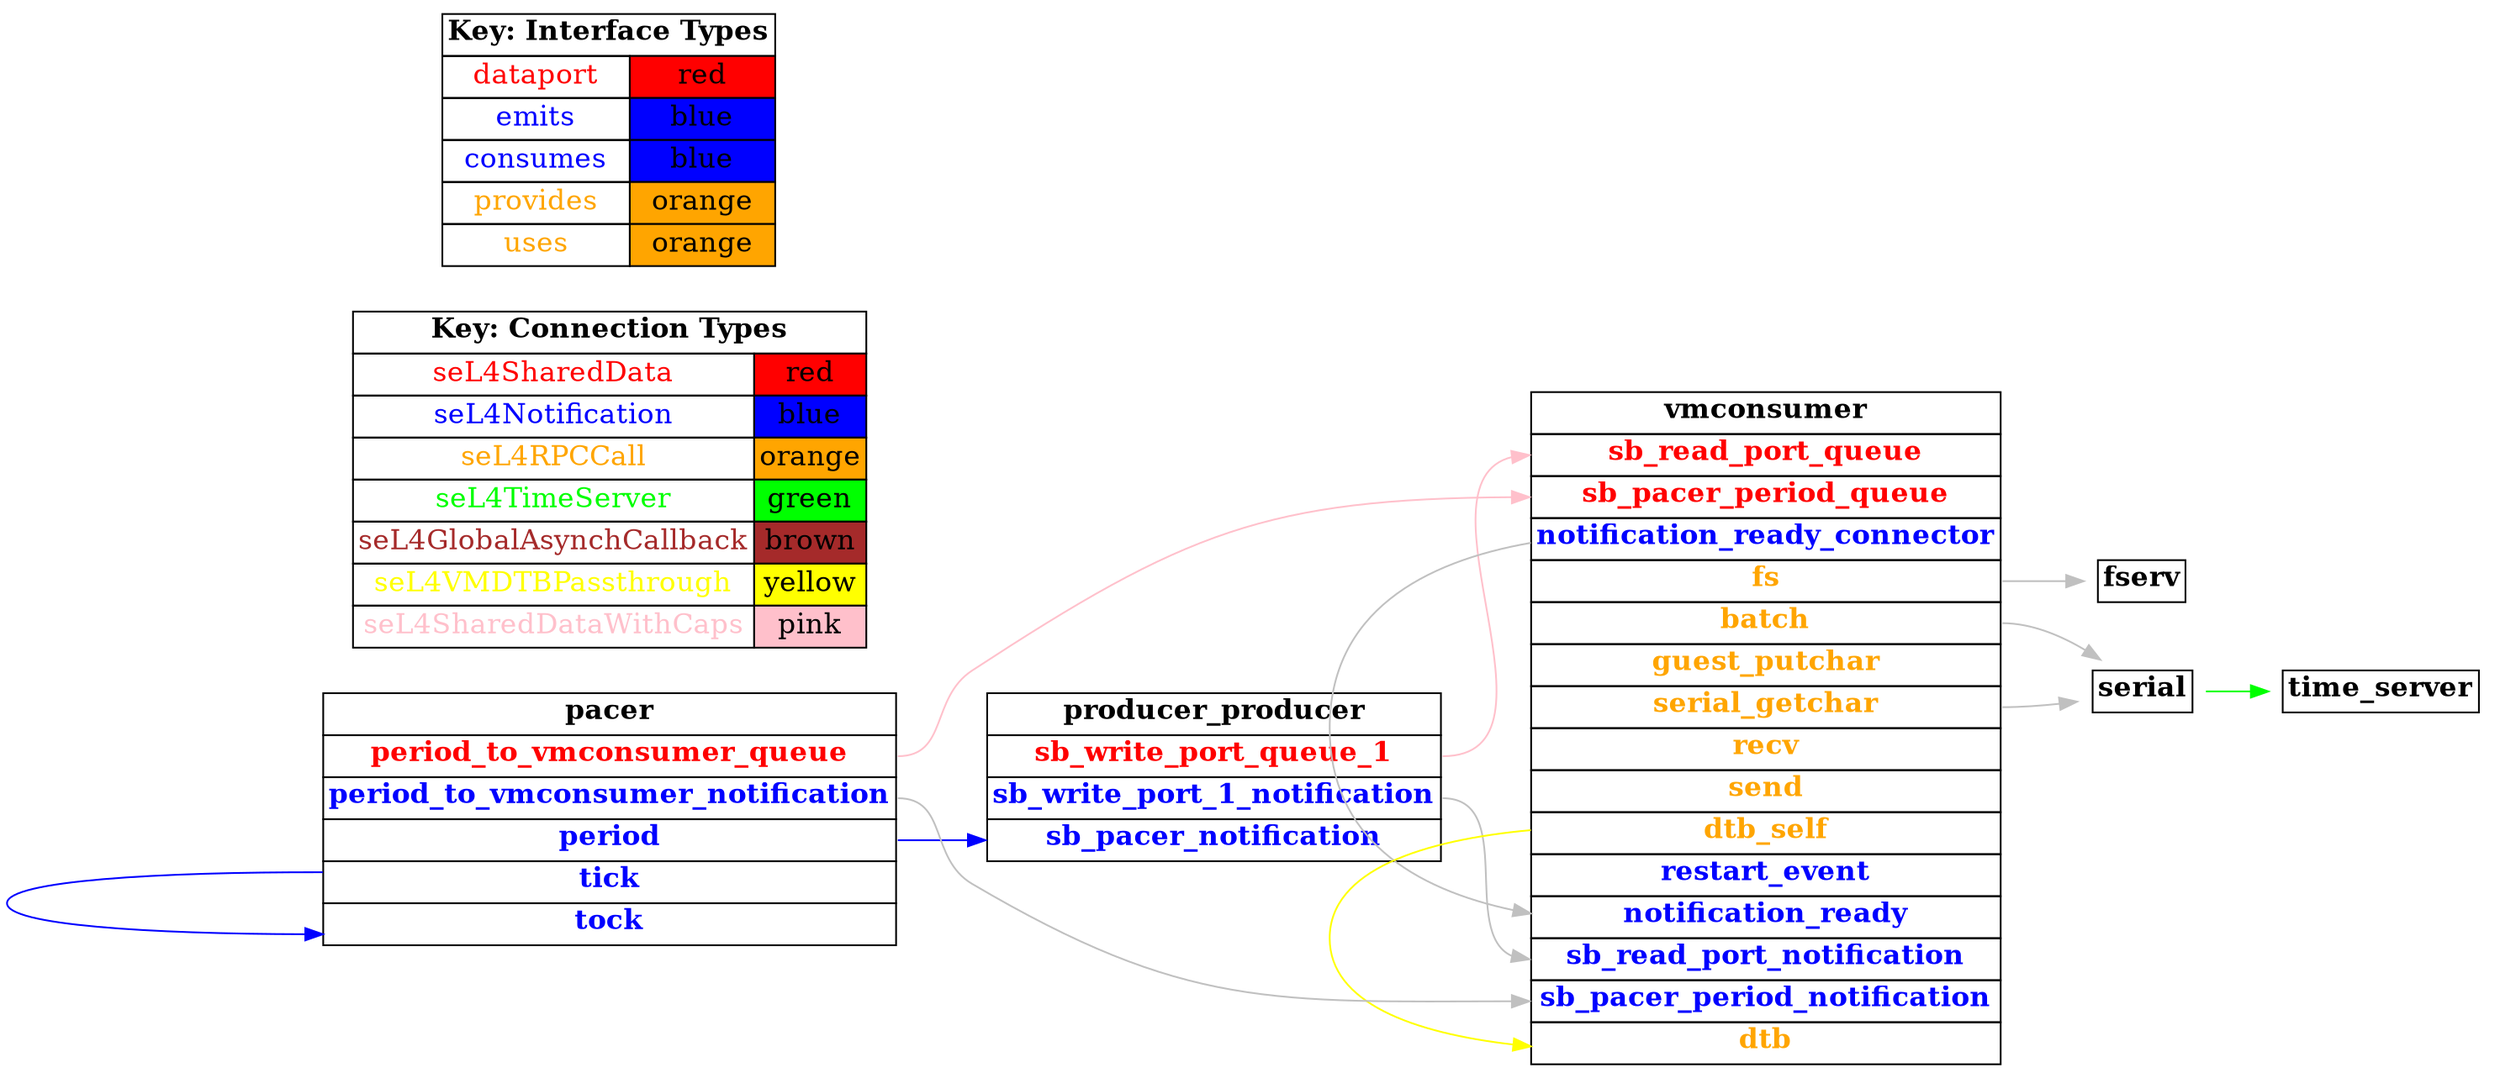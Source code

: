 digraph g {
graph [
  overlap = false,
  rankdir = "LR"
];
node [
  fontsize = "16",
  shape = "ellipse"
];
edge [
];

producer_producer [
  label=<
    <TABLE BORDER="0" CELLBORDER="1" CELLSPACING="0">
      <TR><TD><B>producer_producer</B></TD></TR>
      <TR><TD PORT="sb_write_port_queue_1"><FONT COLOR="red"><B>sb_write_port_queue_1</B></FONT></TD></TR>
      <TR><TD PORT="sb_write_port_1_notification"><FONT COLOR="blue"><B>sb_write_port_1_notification</B></FONT></TD></TR>
      <TR><TD PORT="sb_pacer_notification"><FONT COLOR="blue"><B>sb_pacer_notification</B></FONT></TD></TR>"
    </TABLE>
  >
  shape=plaintext
];

vmconsumer [
  label=<
    <TABLE BORDER="0" CELLBORDER="1" CELLSPACING="0">
      <TR><TD><B>vmconsumer</B></TD></TR>
      <TR><TD PORT="sb_read_port_queue"><FONT COLOR="red"><B>sb_read_port_queue</B></FONT></TD></TR>
      <TR><TD PORT="sb_pacer_period_queue"><FONT COLOR="red"><B>sb_pacer_period_queue</B></FONT></TD></TR>
      <TR><TD PORT="notification_ready_connector"><FONT COLOR="blue"><B>notification_ready_connector</B></FONT></TD></TR>
      <TR><TD PORT="fs"><FONT COLOR="orange"><B>fs</B></FONT></TD></TR>
      <TR><TD PORT="batch"><FONT COLOR="orange"><B>batch</B></FONT></TD></TR>
      <TR><TD PORT="guest_putchar"><FONT COLOR="orange"><B>guest_putchar</B></FONT></TD></TR>
      <TR><TD PORT="serial_getchar"><FONT COLOR="orange"><B>serial_getchar</B></FONT></TD></TR>
      <TR><TD PORT="recv"><FONT COLOR="orange"><B>recv</B></FONT></TD></TR>
      <TR><TD PORT="send"><FONT COLOR="orange"><B>send</B></FONT></TD></TR>
      <TR><TD PORT="dtb_self"><FONT COLOR="orange"><B>dtb_self</B></FONT></TD></TR>
      <TR><TD PORT="restart_event"><FONT COLOR="blue"><B>restart_event</B></FONT></TD></TR>
      <TR><TD PORT="notification_ready"><FONT COLOR="blue"><B>notification_ready</B></FONT></TD></TR>
      <TR><TD PORT="sb_read_port_notification"><FONT COLOR="blue"><B>sb_read_port_notification</B></FONT></TD></TR>
      <TR><TD PORT="sb_pacer_period_notification"><FONT COLOR="blue"><B>sb_pacer_period_notification</B></FONT></TD></TR>
      <TR><TD PORT="dtb"><FONT COLOR="orange"><B>dtb</B></FONT></TD></TR>"
    </TABLE>
  >
  shape=plaintext
];

fserv [
  label=<
    <TABLE BORDER="0" CELLBORDER="1" CELLSPACING="0">
      <TR><TD><B>fserv</B></TD></TR>"
    </TABLE>
  >
  shape=plaintext
];

serial [
  label=<
    <TABLE BORDER="0" CELLBORDER="1" CELLSPACING="0">
      <TR><TD><B>serial</B></TD></TR>"
    </TABLE>
  >
  shape=plaintext
];

time_server [
  label=<
    <TABLE BORDER="0" CELLBORDER="1" CELLSPACING="0">
      <TR><TD><B>time_server</B></TD></TR>"
    </TABLE>
  >
  shape=plaintext
];

pacer [
  label=<
    <TABLE BORDER="0" CELLBORDER="1" CELLSPACING="0">
      <TR><TD><B>pacer</B></TD></TR>
      <TR><TD PORT="period_to_vmconsumer_queue"><FONT COLOR="red"><B>period_to_vmconsumer_queue</B></FONT></TD></TR>
      <TR><TD PORT="period_to_vmconsumer_notification"><FONT COLOR="blue"><B>period_to_vmconsumer_notification</B></FONT></TD></TR>
      <TR><TD PORT="period"><FONT COLOR="blue"><B>period</B></FONT></TD></TR>
      <TR><TD PORT="tick"><FONT COLOR="blue"><B>tick</B></FONT></TD></TR>
      <TR><TD PORT="tock"><FONT COLOR="blue"><B>tock</B></FONT></TD></TR>"
    </TABLE>
  >
  shape=plaintext
];

connectiontypekey [
  label=<
   <TABLE BORDER="0" CELLBORDER="1" CELLSPACING="0">
     <TR><TD COLSPAN="2"><B>Key: Connection Types</B></TD></TR>
     <TR><TD><FONT COLOR="red">seL4SharedData</FONT></TD><TD BGCOLOR="red">red</TD></TR>
     <TR><TD><FONT COLOR="blue">seL4Notification</FONT></TD><TD BGCOLOR="blue">blue</TD></TR>
     <TR><TD><FONT COLOR="orange">seL4RPCCall</FONT></TD><TD BGCOLOR="orange">orange</TD></TR>
     <TR><TD><FONT COLOR="green">seL4TimeServer</FONT></TD><TD BGCOLOR="green">green</TD></TR>
     <TR><TD><FONT COLOR="brown">seL4GlobalAsynchCallback</FONT></TD><TD BGCOLOR="brown">brown</TD></TR>
     <TR><TD><FONT COLOR="yellow">seL4VMDTBPassthrough</FONT></TD><TD BGCOLOR="yellow">yellow</TD></TR>
     <TR><TD><FONT COLOR="pink">seL4SharedDataWithCaps</FONT></TD><TD BGCOLOR="pink">pink</TD></TR>
   </TABLE>
  >
  shape=plaintext
];

interfacetypekey [
  label=<
   <TABLE BORDER="0" CELLBORDER="1" CELLSPACING="0">
     <TR><TD COLSPAN="2"><B>Key: Interface Types</B></TD></TR>
     <TR><TD><FONT COLOR="red">dataport</FONT></TD><TD BGCOLOR="red">red</TD></TR>
     <TR><TD><FONT COLOR="blue">emits</FONT></TD><TD BGCOLOR="blue">blue</TD></TR>
     <TR><TD><FONT COLOR="blue">consumes</FONT></TD><TD BGCOLOR="blue">blue</TD></TR>
     <TR><TD><FONT COLOR="orange">provides</FONT></TD><TD BGCOLOR="orange">orange</TD></TR>
     <TR><TD><FONT COLOR="orange">uses</FONT></TD><TD BGCOLOR="orange">orange</TD></TR>
   </TABLE>
  >
  shape=plaintext
];

"vmconsumer":fs -> "fserv":fs_ctrl [
  color="grey"
  //label = "seL4RPCDataport"
  id = conn1

];

"vmconsumer":notification_ready_connector -> "vmconsumer":notification_ready [
  color="grey"
  //label = "seL4GlobalAsynch"
  id = conn2

];

"vmconsumer":dtb_self -> "vmconsumer":dtb [
  color="yellow"
  //label = "seL4VMDTBPassthrough"
  id = conn3

];

"serial":timeout -> "time_server":the_timer [
  color="green"
  //label = "seL4TimeServer"
  id = conn4

];

"vmconsumer":batch -> "serial":processed_batch [
  color="grey"
  //label = "seL4SerialServer"
  id = conn5

];

"vmconsumer":serial_getchar -> "serial":getchar [
  color="grey"
  //label = "seL4SerialServer"
  id = conn6

];

"producer_producer":sb_write_port_1_notification -> "vmconsumer":sb_read_port_notification [
  color="grey"
  //label = "seL4GlobalAsynch"
  id = conn7

];

"producer_producer":sb_write_port_queue_1 -> "vmconsumer":sb_read_port_queue [
  color="pink"
  //label = "seL4SharedDataWithCaps"
  id = conn8

];

"pacer":tick -> "pacer":tock [
  color="blue"
  //label = "seL4Notification"
  id = conn9

];

"pacer":period -> "producer_producer":sb_pacer_notification [
  color="blue"
  //label = "seL4Notification"
  id = conn10

];

"pacer":period_to_vmconsumer_notification -> "vmconsumer":sb_pacer_period_notification [
  color="grey"
  //label = "seL4GlobalAsynch"
  id = conn11

];

"pacer":period_to_vmconsumer_queue -> "vmconsumer":sb_pacer_period_queue [
  color="pink"
  //label = "seL4SharedDataWithCaps"
  id = conn12

];

}